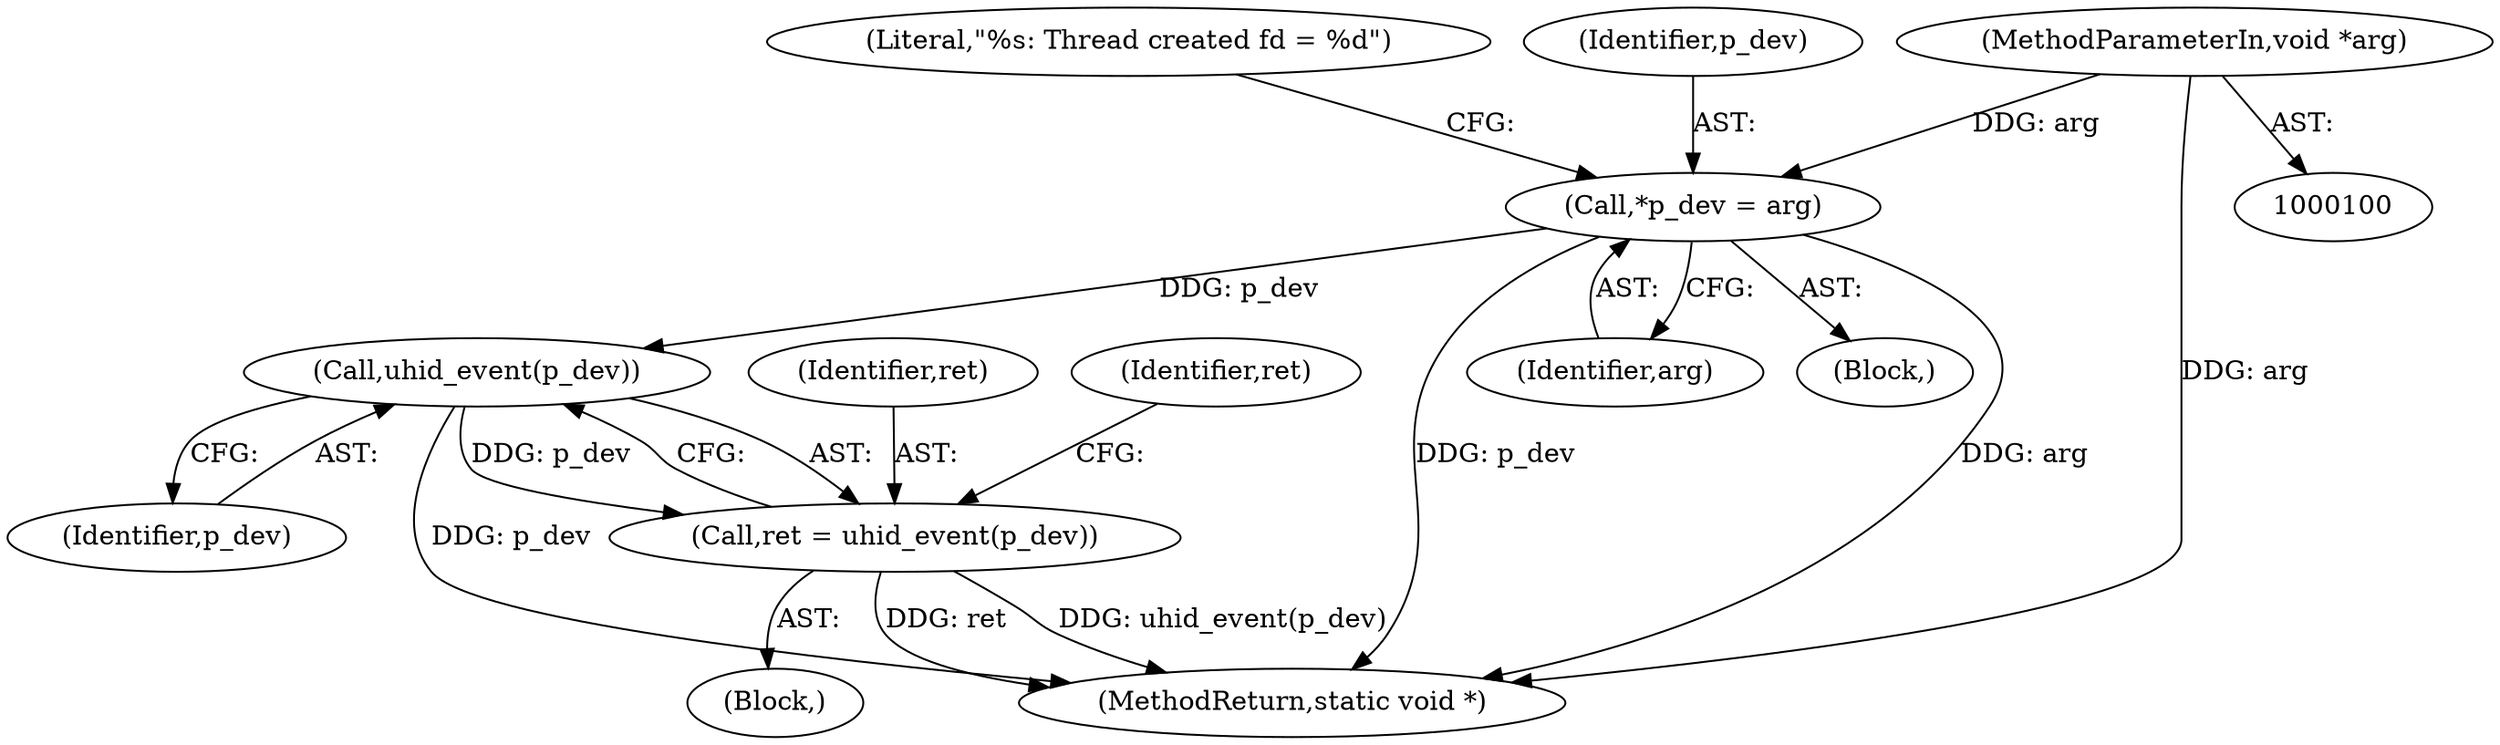 digraph "0_Android_472271b153c5dc53c28beac55480a8d8434b2d5c_8@pointer" {
"1000104" [label="(Call,*p_dev = arg)"];
"1000101" [label="(MethodParameterIn,void *arg)"];
"1000171" [label="(Call,uhid_event(p_dev))"];
"1000169" [label="(Call,ret = uhid_event(p_dev))"];
"1000104" [label="(Call,*p_dev = arg)"];
"1000106" [label="(Identifier,arg)"];
"1000170" [label="(Identifier,ret)"];
"1000172" [label="(Identifier,p_dev)"];
"1000108" [label="(Literal,\"%s: Thread created fd = %d\")"];
"1000166" [label="(Block,)"];
"1000105" [label="(Identifier,p_dev)"];
"1000101" [label="(MethodParameterIn,void *arg)"];
"1000185" [label="(MethodReturn,static void *)"];
"1000174" [label="(Identifier,ret)"];
"1000169" [label="(Call,ret = uhid_event(p_dev))"];
"1000102" [label="(Block,)"];
"1000171" [label="(Call,uhid_event(p_dev))"];
"1000104" -> "1000102"  [label="AST: "];
"1000104" -> "1000106"  [label="CFG: "];
"1000105" -> "1000104"  [label="AST: "];
"1000106" -> "1000104"  [label="AST: "];
"1000108" -> "1000104"  [label="CFG: "];
"1000104" -> "1000185"  [label="DDG: p_dev"];
"1000104" -> "1000185"  [label="DDG: arg"];
"1000101" -> "1000104"  [label="DDG: arg"];
"1000104" -> "1000171"  [label="DDG: p_dev"];
"1000101" -> "1000100"  [label="AST: "];
"1000101" -> "1000185"  [label="DDG: arg"];
"1000171" -> "1000169"  [label="AST: "];
"1000171" -> "1000172"  [label="CFG: "];
"1000172" -> "1000171"  [label="AST: "];
"1000169" -> "1000171"  [label="CFG: "];
"1000171" -> "1000185"  [label="DDG: p_dev"];
"1000171" -> "1000169"  [label="DDG: p_dev"];
"1000169" -> "1000166"  [label="AST: "];
"1000170" -> "1000169"  [label="AST: "];
"1000174" -> "1000169"  [label="CFG: "];
"1000169" -> "1000185"  [label="DDG: uhid_event(p_dev)"];
"1000169" -> "1000185"  [label="DDG: ret"];
}
